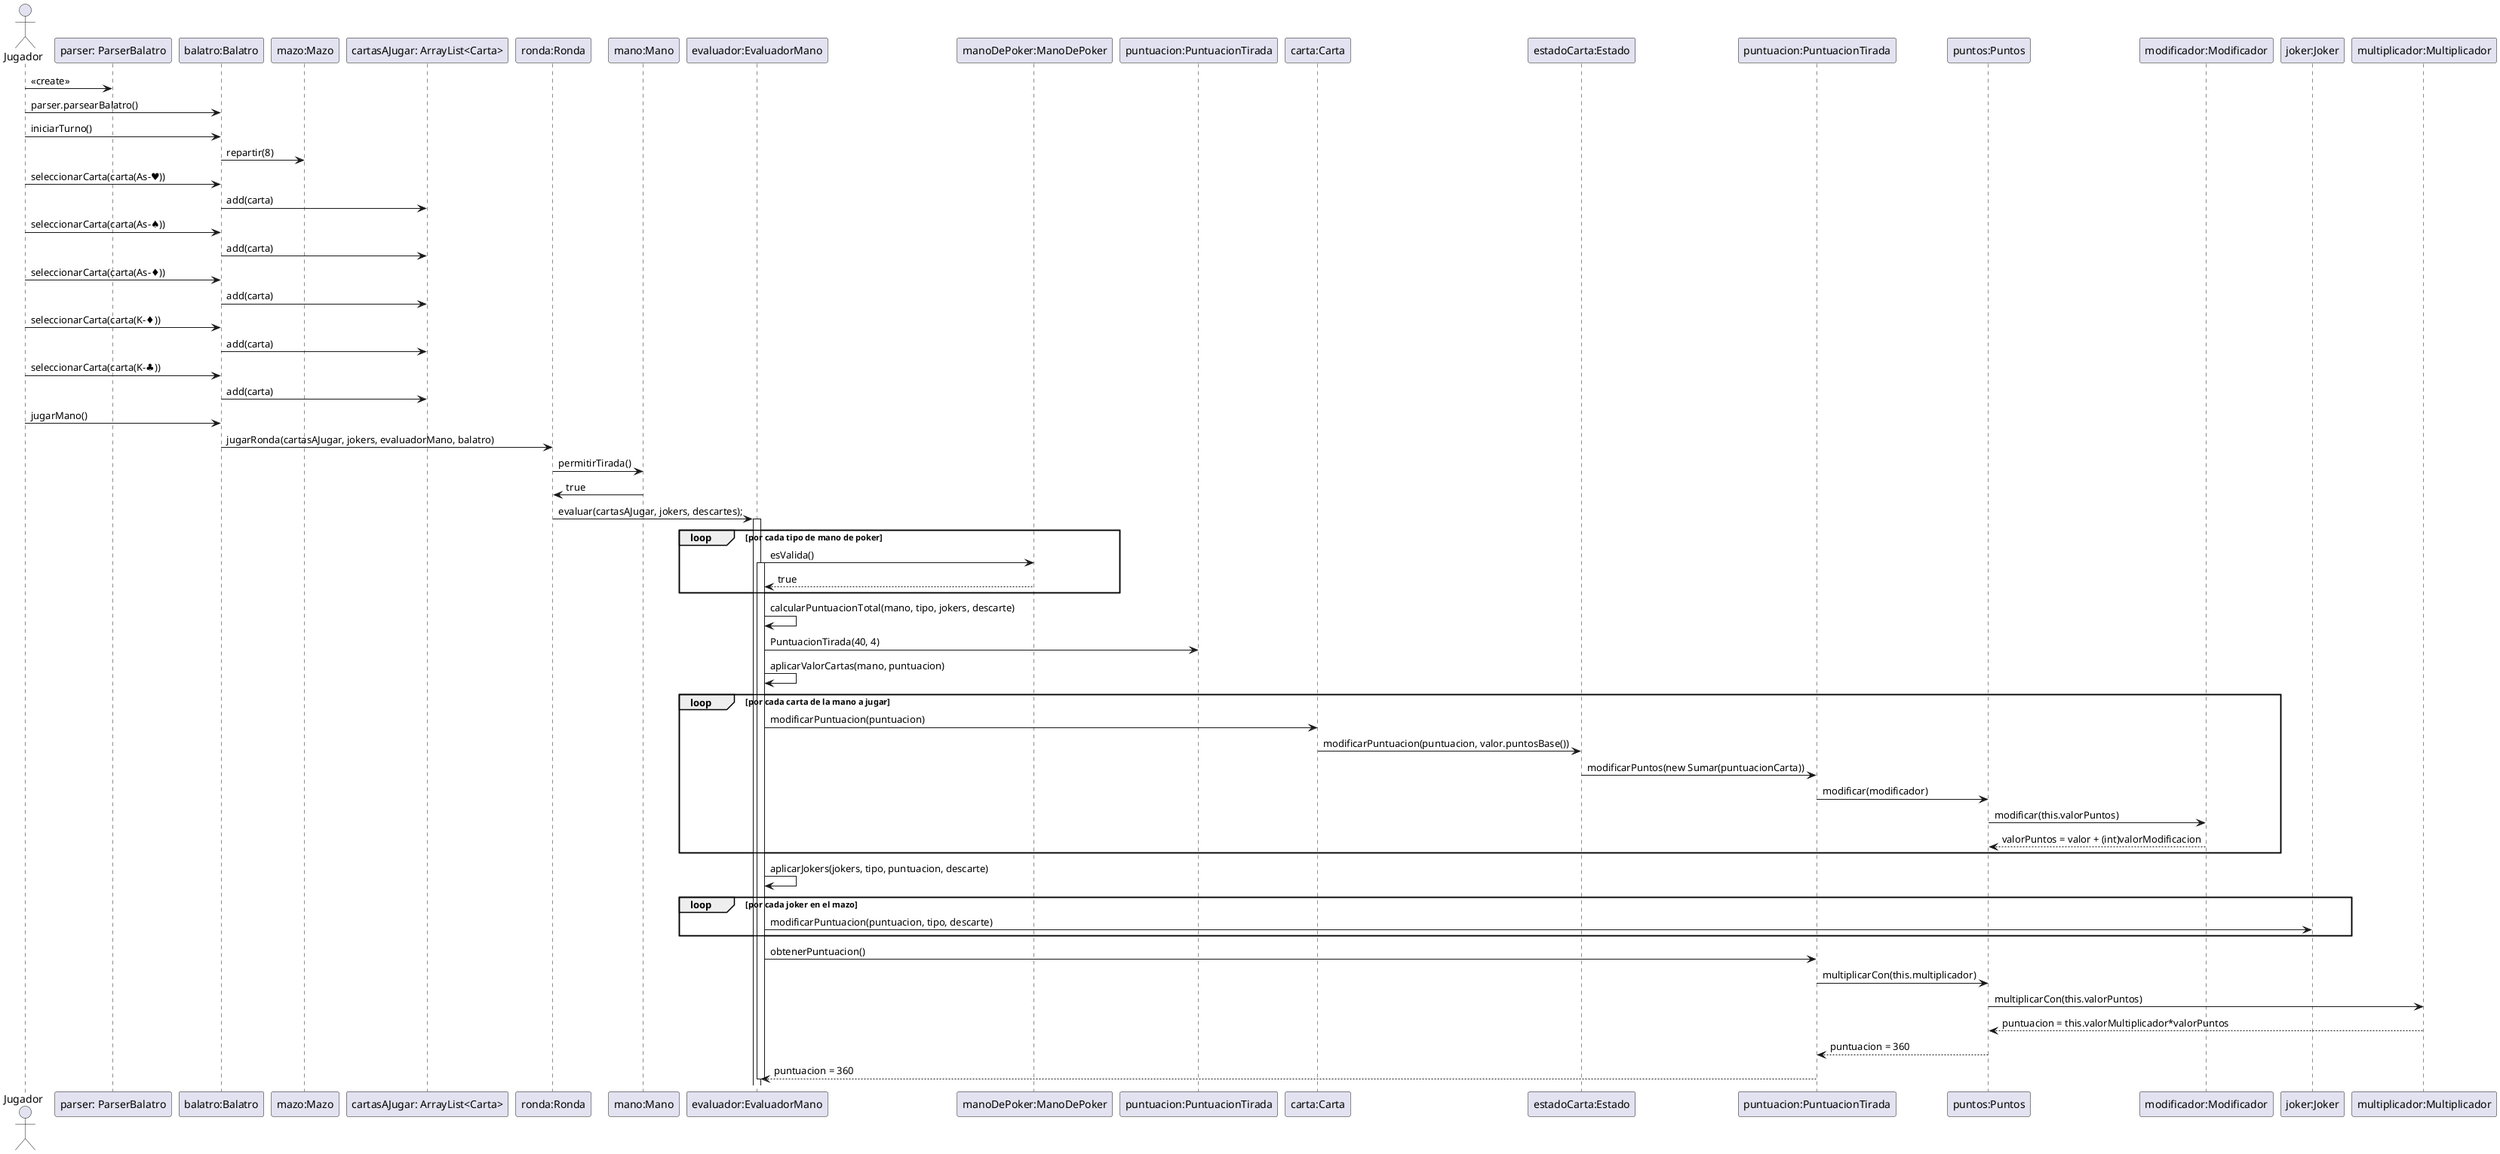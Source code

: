 @startuml Diagrama de Secuencia

actor "Jugador" as jug
jug -> "parser: ParserBalatro" as parser: <<create>>
jug -> "balatro:Balatro" as balatro: parser.parsearBalatro()
jug -> balatro: iniciarTurno()
balatro -> "mazo:Mazo" as mazo: repartir(8)
jug -> balatro: seleccionarCarta(carta(As-♥))
balatro -> "cartasAJugar: ArrayList<Carta>" as cartjug: add(carta)
jug -> balatro: seleccionarCarta(carta(As-♠))
balatro -> cartjug: add(carta)
jug -> balatro: seleccionarCarta(carta(As-♦))
balatro -> cartjug: add(carta)
jug -> balatro: seleccionarCarta(carta(K-♦))
balatro -> cartjug: add(carta)
jug -> balatro: seleccionarCarta(carta(K-♣))
balatro -> cartjug: add(carta)
jug -> balatro: jugarMano()
balatro -> "ronda:Ronda" as ronda: jugarRonda(cartasAJugar, jokers, evaluadorMano, balatro)
ronda -> "mano:Mano" as mano: permitirTirada()
mano -> ronda: true
ronda -> "evaluador:EvaluadorMano" as eval: evaluar(cartasAJugar, jokers, descartes);
activate eval
loop por cada tipo de mano de poker
    eval -> "manoDePoker:ManoDePoker" as manoPoker: esValida()
    activate eval
    manoPoker --> eval: true
end
    eval -> eval: calcularPuntuacionTotal(mano, tipo, jokers, descarte)
    eval -> "puntuacion:PuntuacionTirada" as puntaje: PuntuacionTirada(40, 4)
    eval -> eval: aplicarValorCartas(mano, puntuacion)
    loop por cada carta de la mano a jugar
        eval -> "carta:Carta" as carta: modificarPuntuacion(puntuacion)
        carta -> "estadoCarta:Estado" as estado: modificarPuntuacion(puntuacion, valor.puntosBase())
        estado -> "puntuacion:PuntuacionTirada" as puntTirada: modificarPuntos(new Sumar(puntuacionCarta))
        puntTirada -> "puntos:Puntos" as puntos: modificar(modificador)
        puntos -> "modificador:Modificador" as modi: modificar(this.valorPuntos)
        modi --> puntos: valorPuntos = valor + (int)valorModificacion
    end
    eval -> eval: aplicarJokers(jokers, tipo, puntuacion, descarte)
    loop por cada joker en el mazo
    eval -> "joker:Joker" as joker: modificarPuntuacion(puntuacion, tipo, descarte)
    end
    eval -> puntTirada: obtenerPuntuacion()
    puntTirada -> puntos: multiplicarCon(this.multiplicador)
    puntos -> "multiplicador:Multiplicador" as multi: multiplicarCon(this.valorPuntos)
    multi --> puntos: puntuacion = this.valorMultiplicador*valorPuntos
    puntos --> puntTirada: puntuacion = 360
    puntTirada --> eval: puntuacion = 360
    deactivate eval

@enduml